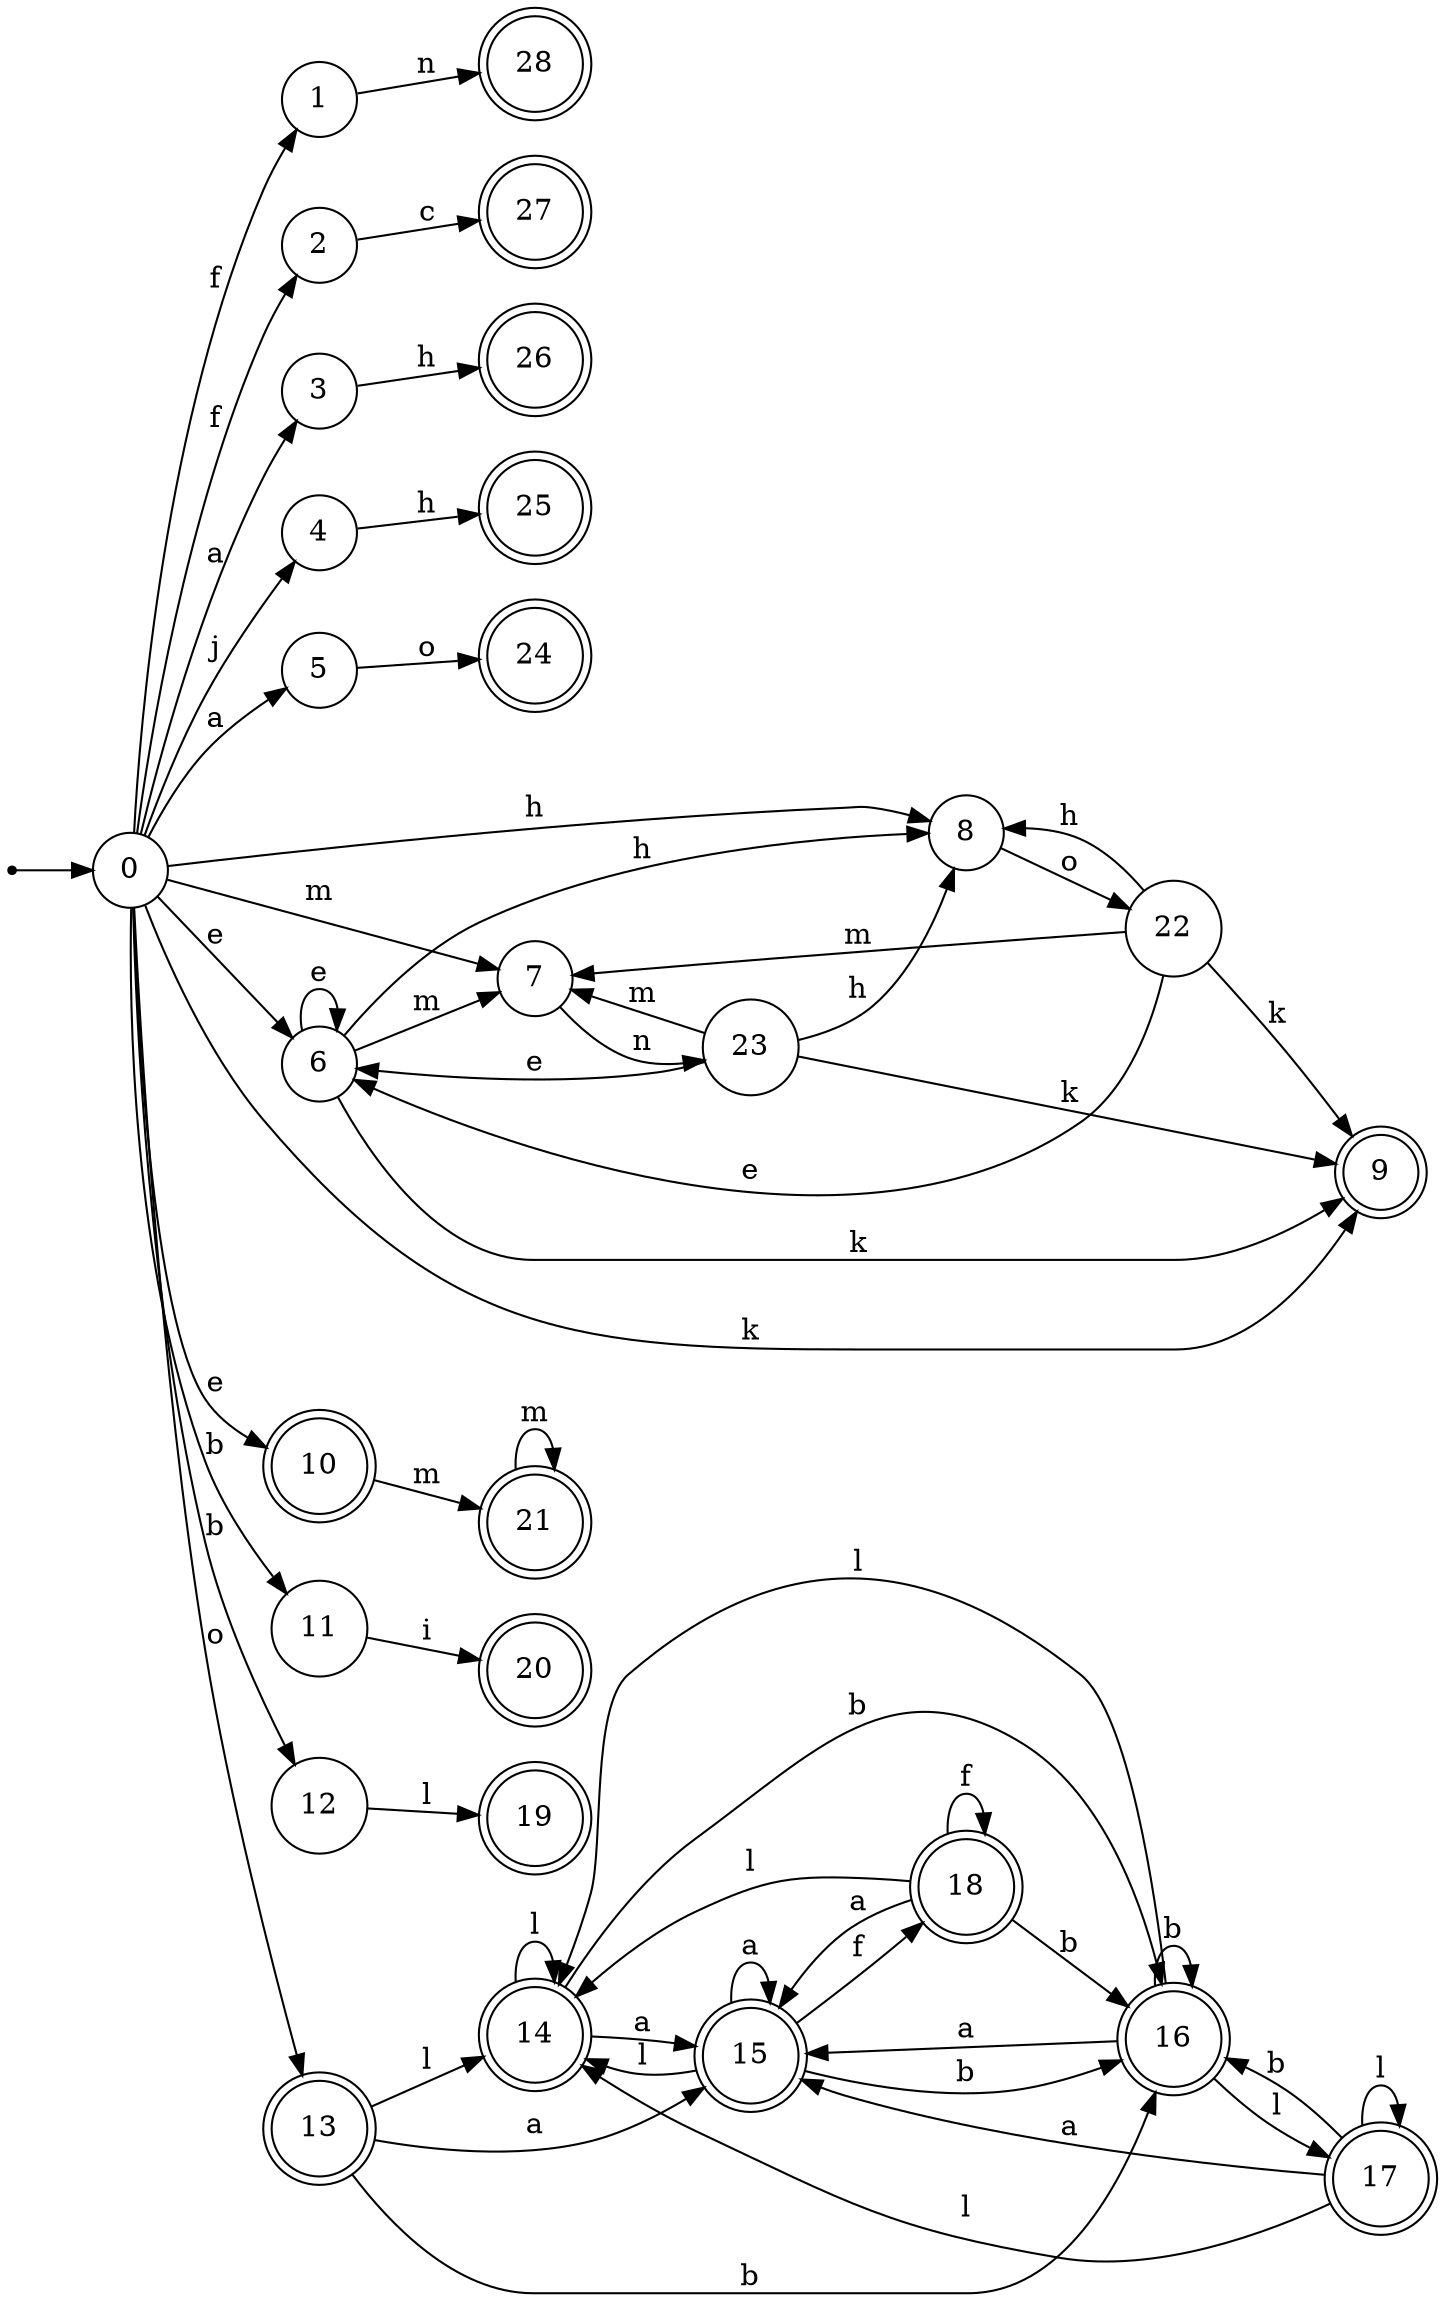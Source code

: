digraph finite_state_machine {
rankdir=LR;
size="20,20";
node [shape = point]; "dummy0"
node [shape = circle]; "0";
"dummy0" -> "0";
node [shape = circle]; "1";
node [shape = circle]; "2";
node [shape = circle]; "3";
node [shape = circle]; "4";
node [shape = circle]; "5";
node [shape = circle]; "6";
node [shape = circle]; "7";
node [shape = circle]; "8";
node [shape = doublecircle]; "9";node [shape = doublecircle]; "10";node [shape = circle]; "11";
node [shape = circle]; "12";
node [shape = doublecircle]; "13";node [shape = doublecircle]; "14";node [shape = doublecircle]; "15";node [shape = doublecircle]; "16";node [shape = doublecircle]; "17";node [shape = doublecircle]; "18";node [shape = doublecircle]; "19";node [shape = doublecircle]; "20";node [shape = doublecircle]; "21";node [shape = circle]; "22";
node [shape = circle]; "23";
node [shape = doublecircle]; "24";node [shape = doublecircle]; "25";node [shape = doublecircle]; "26";node [shape = doublecircle]; "27";node [shape = doublecircle]; "28";"0" -> "1" [label = "f"];
 "0" -> "2" [label = "f"];
 "0" -> "3" [label = "a"];
 "0" -> "5" [label = "a"];
 "0" -> "4" [label = "j"];
 "0" -> "10" [label = "e"];
 "0" -> "6" [label = "e"];
 "0" -> "7" [label = "m"];
 "0" -> "8" [label = "h"];
 "0" -> "9" [label = "k"];
 "0" -> "11" [label = "b"];
 "0" -> "12" [label = "b"];
 "0" -> "13" [label = "o"];
 "13" -> "14" [label = "l"];
 "13" -> "15" [label = "a"];
 "13" -> "16" [label = "b"];
 "16" -> "16" [label = "b"];
 "16" -> "17" [label = "l"];
 "16" -> "14" [label = "l"];
 "16" -> "15" [label = "a"];
 "17" -> "17" [label = "l"];
 "17" -> "14" [label = "l"];
 "17" -> "16" [label = "b"];
 "17" -> "15" [label = "a"];
 "15" -> "15" [label = "a"];
 "15" -> "18" [label = "f"];
 "15" -> "14" [label = "l"];
 "15" -> "16" [label = "b"];
 "18" -> "18" [label = "f"];
 "18" -> "15" [label = "a"];
 "18" -> "14" [label = "l"];
 "18" -> "16" [label = "b"];
 "14" -> "14" [label = "l"];
 "14" -> "15" [label = "a"];
 "14" -> "16" [label = "b"];
 "12" -> "19" [label = "l"];
 "11" -> "20" [label = "i"];
 "10" -> "21" [label = "m"];
 "21" -> "21" [label = "m"];
 "8" -> "22" [label = "o"];
 "22" -> "8" [label = "h"];
 "22" -> "6" [label = "e"];
 "22" -> "7" [label = "m"];
 "22" -> "9" [label = "k"];
 "7" -> "23" [label = "n"];
 "23" -> "7" [label = "m"];
 "23" -> "6" [label = "e"];
 "23" -> "8" [label = "h"];
 "23" -> "9" [label = "k"];
 "6" -> "6" [label = "e"];
 "6" -> "7" [label = "m"];
 "6" -> "8" [label = "h"];
 "6" -> "9" [label = "k"];
 "5" -> "24" [label = "o"];
 "4" -> "25" [label = "h"];
 "3" -> "26" [label = "h"];
 "2" -> "27" [label = "c"];
 "1" -> "28" [label = "n"];
 }

